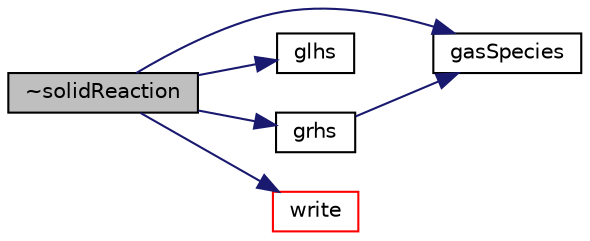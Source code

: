 digraph "~solidReaction"
{
  bgcolor="transparent";
  edge [fontname="Helvetica",fontsize="10",labelfontname="Helvetica",labelfontsize="10"];
  node [fontname="Helvetica",fontsize="10",shape=record];
  rankdir="LR";
  Node1 [label="~solidReaction",height=0.2,width=0.4,color="black", fillcolor="grey75", style="filled", fontcolor="black"];
  Node1 -> Node2 [color="midnightblue",fontsize="10",style="solid",fontname="Helvetica"];
  Node2 [label="gasSpecies",height=0.2,width=0.4,color="black",URL="$a02442.html#aa93e73f1835d817be7e79940872e9bdf"];
  Node1 -> Node3 [color="midnightblue",fontsize="10",style="solid",fontname="Helvetica"];
  Node3 [label="glhs",height=0.2,width=0.4,color="black",URL="$a02442.html#ad5ebfd0150716fe0c0de51d573bf4d80"];
  Node1 -> Node4 [color="midnightblue",fontsize="10",style="solid",fontname="Helvetica"];
  Node4 [label="grhs",height=0.2,width=0.4,color="black",URL="$a02442.html#aacfe7914a3e94b6794468f5f1b24bd07"];
  Node4 -> Node2 [color="midnightblue",fontsize="10",style="solid",fontname="Helvetica"];
  Node1 -> Node5 [color="midnightblue",fontsize="10",style="solid",fontname="Helvetica"];
  Node5 [label="write",height=0.2,width=0.4,color="red",URL="$a02442.html#a0941061ad5a26be83b4107d05750ace6",tooltip="Write. "];
}
